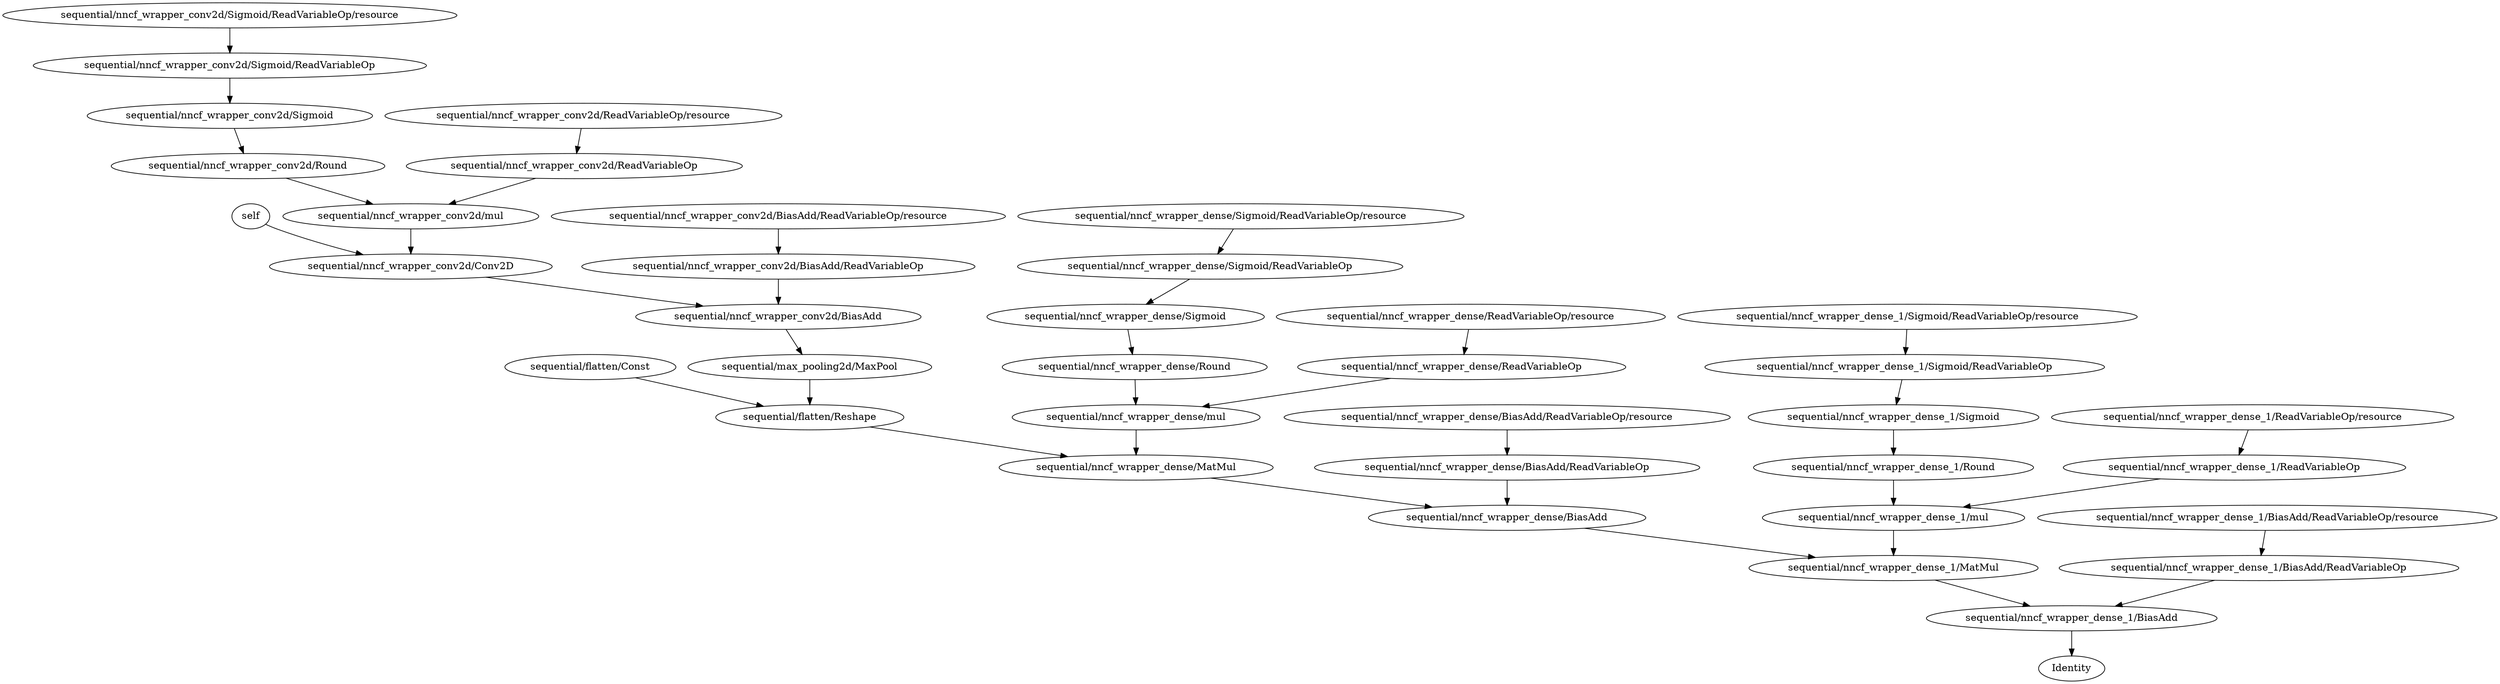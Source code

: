 strict digraph  {
self [op=Placeholder];
"sequential/nncf_wrapper_conv2d/Sigmoid/ReadVariableOp/resource" [op=Placeholder];
"sequential/nncf_wrapper_conv2d/Sigmoid/ReadVariableOp" [op=ReadVariableOp];
"sequential/nncf_wrapper_conv2d/Sigmoid" [op=Sigmoid];
"sequential/nncf_wrapper_conv2d/Round" [op=Round];
"sequential/nncf_wrapper_conv2d/ReadVariableOp/resource" [op=Placeholder];
"sequential/nncf_wrapper_conv2d/ReadVariableOp" [op=ReadVariableOp];
"sequential/nncf_wrapper_conv2d/mul" [op=Mul];
"sequential/nncf_wrapper_conv2d/Conv2D" [op=Conv2D];
"sequential/nncf_wrapper_conv2d/BiasAdd/ReadVariableOp/resource" [op=Placeholder];
"sequential/nncf_wrapper_conv2d/BiasAdd/ReadVariableOp" [op=ReadVariableOp];
"sequential/nncf_wrapper_conv2d/BiasAdd" [op=BiasAdd];
"sequential/max_pooling2d/MaxPool" [op=MaxPool];
"sequential/flatten/Const" [op=Const];
"sequential/flatten/Reshape" [op=Reshape];
"sequential/nncf_wrapper_dense/Sigmoid/ReadVariableOp/resource" [op=Placeholder];
"sequential/nncf_wrapper_dense/Sigmoid/ReadVariableOp" [op=ReadVariableOp];
"sequential/nncf_wrapper_dense/Sigmoid" [op=Sigmoid];
"sequential/nncf_wrapper_dense/Round" [op=Round];
"sequential/nncf_wrapper_dense/ReadVariableOp/resource" [op=Placeholder];
"sequential/nncf_wrapper_dense/ReadVariableOp" [op=ReadVariableOp];
"sequential/nncf_wrapper_dense/mul" [op=Mul];
"sequential/nncf_wrapper_dense/MatMul" [op=MatMul];
"sequential/nncf_wrapper_dense/BiasAdd/ReadVariableOp/resource" [op=Placeholder];
"sequential/nncf_wrapper_dense/BiasAdd/ReadVariableOp" [op=ReadVariableOp];
"sequential/nncf_wrapper_dense/BiasAdd" [op=BiasAdd];
"sequential/nncf_wrapper_dense_1/Sigmoid/ReadVariableOp/resource" [op=Placeholder];
"sequential/nncf_wrapper_dense_1/Sigmoid/ReadVariableOp" [op=ReadVariableOp];
"sequential/nncf_wrapper_dense_1/Sigmoid" [op=Sigmoid];
"sequential/nncf_wrapper_dense_1/Round" [op=Round];
"sequential/nncf_wrapper_dense_1/ReadVariableOp/resource" [op=Placeholder];
"sequential/nncf_wrapper_dense_1/ReadVariableOp" [op=ReadVariableOp];
"sequential/nncf_wrapper_dense_1/mul" [op=Mul];
"sequential/nncf_wrapper_dense_1/MatMul" [op=MatMul];
"sequential/nncf_wrapper_dense_1/BiasAdd/ReadVariableOp/resource" [op=Placeholder];
"sequential/nncf_wrapper_dense_1/BiasAdd/ReadVariableOp" [op=ReadVariableOp];
"sequential/nncf_wrapper_dense_1/BiasAdd" [op=BiasAdd];
Identity [op=Identity];
self -> "sequential/nncf_wrapper_conv2d/Conv2D";
"sequential/nncf_wrapper_conv2d/Sigmoid/ReadVariableOp/resource" -> "sequential/nncf_wrapper_conv2d/Sigmoid/ReadVariableOp";
"sequential/nncf_wrapper_conv2d/Sigmoid/ReadVariableOp" -> "sequential/nncf_wrapper_conv2d/Sigmoid";
"sequential/nncf_wrapper_conv2d/Sigmoid" -> "sequential/nncf_wrapper_conv2d/Round";
"sequential/nncf_wrapper_conv2d/Round" -> "sequential/nncf_wrapper_conv2d/mul";
"sequential/nncf_wrapper_conv2d/ReadVariableOp/resource" -> "sequential/nncf_wrapper_conv2d/ReadVariableOp";
"sequential/nncf_wrapper_conv2d/ReadVariableOp" -> "sequential/nncf_wrapper_conv2d/mul";
"sequential/nncf_wrapper_conv2d/mul" -> "sequential/nncf_wrapper_conv2d/Conv2D";
"sequential/nncf_wrapper_conv2d/Conv2D" -> "sequential/nncf_wrapper_conv2d/BiasAdd";
"sequential/nncf_wrapper_conv2d/BiasAdd/ReadVariableOp/resource" -> "sequential/nncf_wrapper_conv2d/BiasAdd/ReadVariableOp";
"sequential/nncf_wrapper_conv2d/BiasAdd/ReadVariableOp" -> "sequential/nncf_wrapper_conv2d/BiasAdd";
"sequential/nncf_wrapper_conv2d/BiasAdd" -> "sequential/max_pooling2d/MaxPool";
"sequential/max_pooling2d/MaxPool" -> "sequential/flatten/Reshape";
"sequential/flatten/Const" -> "sequential/flatten/Reshape";
"sequential/flatten/Reshape" -> "sequential/nncf_wrapper_dense/MatMul";
"sequential/nncf_wrapper_dense/Sigmoid/ReadVariableOp/resource" -> "sequential/nncf_wrapper_dense/Sigmoid/ReadVariableOp";
"sequential/nncf_wrapper_dense/Sigmoid/ReadVariableOp" -> "sequential/nncf_wrapper_dense/Sigmoid";
"sequential/nncf_wrapper_dense/Sigmoid" -> "sequential/nncf_wrapper_dense/Round";
"sequential/nncf_wrapper_dense/Round" -> "sequential/nncf_wrapper_dense/mul";
"sequential/nncf_wrapper_dense/ReadVariableOp/resource" -> "sequential/nncf_wrapper_dense/ReadVariableOp";
"sequential/nncf_wrapper_dense/ReadVariableOp" -> "sequential/nncf_wrapper_dense/mul";
"sequential/nncf_wrapper_dense/mul" -> "sequential/nncf_wrapper_dense/MatMul";
"sequential/nncf_wrapper_dense/MatMul" -> "sequential/nncf_wrapper_dense/BiasAdd";
"sequential/nncf_wrapper_dense/BiasAdd/ReadVariableOp/resource" -> "sequential/nncf_wrapper_dense/BiasAdd/ReadVariableOp";
"sequential/nncf_wrapper_dense/BiasAdd/ReadVariableOp" -> "sequential/nncf_wrapper_dense/BiasAdd";
"sequential/nncf_wrapper_dense/BiasAdd" -> "sequential/nncf_wrapper_dense_1/MatMul";
"sequential/nncf_wrapper_dense_1/Sigmoid/ReadVariableOp/resource" -> "sequential/nncf_wrapper_dense_1/Sigmoid/ReadVariableOp";
"sequential/nncf_wrapper_dense_1/Sigmoid/ReadVariableOp" -> "sequential/nncf_wrapper_dense_1/Sigmoid";
"sequential/nncf_wrapper_dense_1/Sigmoid" -> "sequential/nncf_wrapper_dense_1/Round";
"sequential/nncf_wrapper_dense_1/Round" -> "sequential/nncf_wrapper_dense_1/mul";
"sequential/nncf_wrapper_dense_1/ReadVariableOp/resource" -> "sequential/nncf_wrapper_dense_1/ReadVariableOp";
"sequential/nncf_wrapper_dense_1/ReadVariableOp" -> "sequential/nncf_wrapper_dense_1/mul";
"sequential/nncf_wrapper_dense_1/mul" -> "sequential/nncf_wrapper_dense_1/MatMul";
"sequential/nncf_wrapper_dense_1/MatMul" -> "sequential/nncf_wrapper_dense_1/BiasAdd";
"sequential/nncf_wrapper_dense_1/BiasAdd/ReadVariableOp/resource" -> "sequential/nncf_wrapper_dense_1/BiasAdd/ReadVariableOp";
"sequential/nncf_wrapper_dense_1/BiasAdd/ReadVariableOp" -> "sequential/nncf_wrapper_dense_1/BiasAdd";
"sequential/nncf_wrapper_dense_1/BiasAdd" -> Identity;
}
